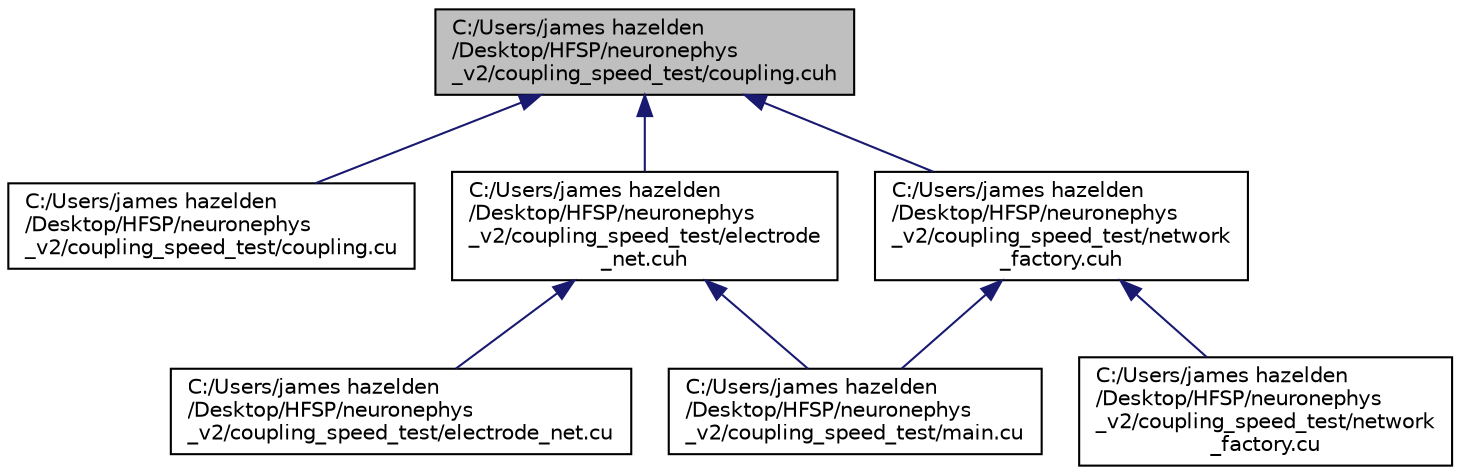 digraph "C:/Users/james hazelden/Desktop/HFSP/neuronephys_v2/coupling_speed_test/coupling.cuh"
{
 // LATEX_PDF_SIZE
  edge [fontname="Helvetica",fontsize="10",labelfontname="Helvetica",labelfontsize="10"];
  node [fontname="Helvetica",fontsize="10",shape=record];
  Node1 [label="C:/Users/james hazelden\l/Desktop/HFSP/neuronephys\l_v2/coupling_speed_test/coupling.cuh",height=0.2,width=0.4,color="black", fillcolor="grey75", style="filled", fontcolor="black",tooltip=" "];
  Node1 -> Node2 [dir="back",color="midnightblue",fontsize="10",style="solid",fontname="Helvetica"];
  Node2 [label="C:/Users/james hazelden\l/Desktop/HFSP/neuronephys\l_v2/coupling_speed_test/coupling.cu",height=0.2,width=0.4,color="black", fillcolor="white", style="filled",URL="$coupling_8cu.html",tooltip=" "];
  Node1 -> Node3 [dir="back",color="midnightblue",fontsize="10",style="solid",fontname="Helvetica"];
  Node3 [label="C:/Users/james hazelden\l/Desktop/HFSP/neuronephys\l_v2/coupling_speed_test/electrode\l_net.cuh",height=0.2,width=0.4,color="black", fillcolor="white", style="filled",URL="$electrode__net_8cuh.html",tooltip=" "];
  Node3 -> Node4 [dir="back",color="midnightblue",fontsize="10",style="solid",fontname="Helvetica"];
  Node4 [label="C:/Users/james hazelden\l/Desktop/HFSP/neuronephys\l_v2/coupling_speed_test/electrode_net.cu",height=0.2,width=0.4,color="black", fillcolor="white", style="filled",URL="$electrode__net_8cu.html",tooltip=" "];
  Node3 -> Node5 [dir="back",color="midnightblue",fontsize="10",style="solid",fontname="Helvetica"];
  Node5 [label="C:/Users/james hazelden\l/Desktop/HFSP/neuronephys\l_v2/coupling_speed_test/main.cu",height=0.2,width=0.4,color="black", fillcolor="white", style="filled",URL="$main_8cu.html",tooltip=" "];
  Node1 -> Node6 [dir="back",color="midnightblue",fontsize="10",style="solid",fontname="Helvetica"];
  Node6 [label="C:/Users/james hazelden\l/Desktop/HFSP/neuronephys\l_v2/coupling_speed_test/network\l_factory.cuh",height=0.2,width=0.4,color="black", fillcolor="white", style="filled",URL="$network__factory_8cuh.html",tooltip=" "];
  Node6 -> Node5 [dir="back",color="midnightblue",fontsize="10",style="solid",fontname="Helvetica"];
  Node6 -> Node7 [dir="back",color="midnightblue",fontsize="10",style="solid",fontname="Helvetica"];
  Node7 [label="C:/Users/james hazelden\l/Desktop/HFSP/neuronephys\l_v2/coupling_speed_test/network\l_factory.cu",height=0.2,width=0.4,color="black", fillcolor="white", style="filled",URL="$network__factory_8cu.html",tooltip=" "];
}
